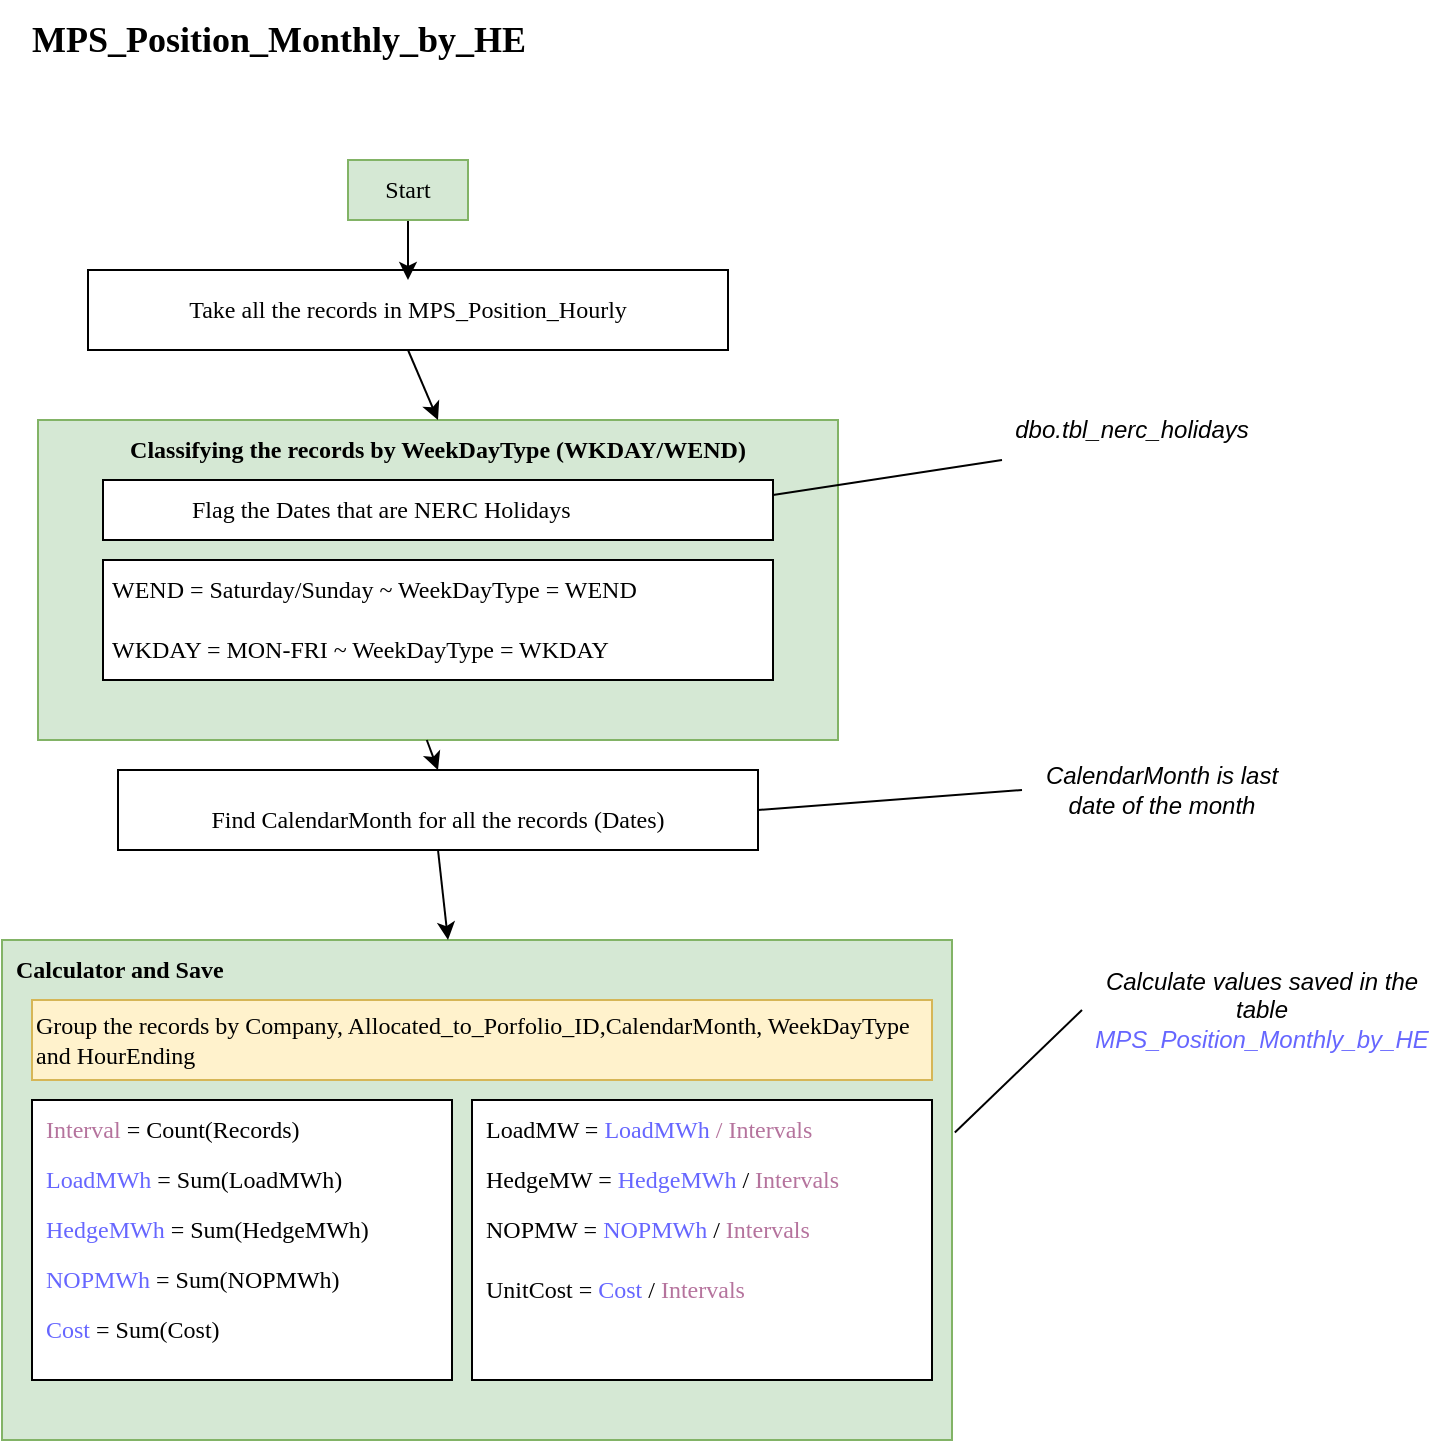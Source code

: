 <mxfile version="21.2.8" type="device">
  <diagram name="Page-1" id="DqYdqIHLVvzigj7PDzWB">
    <mxGraphModel dx="1418" dy="933" grid="1" gridSize="10" guides="1" tooltips="1" connect="1" arrows="1" fold="1" page="1" pageScale="1" pageWidth="850" pageHeight="1100" math="0" shadow="0">
      <root>
        <mxCell id="0" />
        <mxCell id="1" parent="0" />
        <mxCell id="dko17-Tdbkg7i2IKRmGb-18" value="" style="rounded=0;whiteSpace=wrap;html=1;" parent="1" vertex="1">
          <mxGeometry x="93" y="275" width="320" height="40" as="geometry" />
        </mxCell>
        <mxCell id="dko17-Tdbkg7i2IKRmGb-17" value="" style="rounded=0;whiteSpace=wrap;html=1;" parent="1" vertex="1">
          <mxGeometry x="108" y="525" width="320" height="40" as="geometry" />
        </mxCell>
        <mxCell id="dko17-Tdbkg7i2IKRmGb-2" value="MPS_Position_Monthly_by_HE" style="text;html=1;strokeColor=none;fillColor=none;align=center;verticalAlign=middle;whiteSpace=wrap;rounded=0;fontFamily=Verdana;fontStyle=1;fontSize=18;" parent="1" vertex="1">
          <mxGeometry x="90" y="140" width="197" height="40" as="geometry" />
        </mxCell>
        <mxCell id="WouUt7Gk67eAncs3ILIO-1" style="edgeStyle=orthogonalEdgeStyle;rounded=0;orthogonalLoop=1;jettySize=auto;html=1;entryX=0.5;entryY=0;entryDx=0;entryDy=0;" edge="1" parent="1" source="dko17-Tdbkg7i2IKRmGb-3" target="dko17-Tdbkg7i2IKRmGb-4">
          <mxGeometry relative="1" as="geometry" />
        </mxCell>
        <mxCell id="dko17-Tdbkg7i2IKRmGb-3" value="Start" style="text;html=1;strokeColor=#82b366;fillColor=#d5e8d4;align=center;verticalAlign=middle;whiteSpace=wrap;rounded=0;fontFamily=Verdana;" parent="1" vertex="1">
          <mxGeometry x="223" y="220" width="60" height="30" as="geometry" />
        </mxCell>
        <mxCell id="dko17-Tdbkg7i2IKRmGb-4" value="Take all the records in MPS_Position_Hourly" style="text;html=1;strokeColor=none;fillColor=none;align=center;verticalAlign=middle;whiteSpace=wrap;rounded=0;fontFamily=Verdana;" parent="1" vertex="1">
          <mxGeometry x="113" y="280" width="280" height="30" as="geometry" />
        </mxCell>
        <mxCell id="dko17-Tdbkg7i2IKRmGb-7" value="" style="rounded=0;whiteSpace=wrap;html=1;fillColor=#d5e8d4;strokeColor=#82b366;fontFamily=Verdana;" parent="1" vertex="1">
          <mxGeometry x="68" y="350" width="400" height="160" as="geometry" />
        </mxCell>
        <mxCell id="dko17-Tdbkg7i2IKRmGb-6" value="Classifying the records by WeekDayType (WKDAY/WEND)" style="text;html=1;align=center;verticalAlign=middle;whiteSpace=wrap;rounded=0;fontFamily=Verdana;fontStyle=1" parent="1" vertex="1">
          <mxGeometry x="68" y="350" width="400" height="30" as="geometry" />
        </mxCell>
        <mxCell id="dko17-Tdbkg7i2IKRmGb-8" value="" style="rounded=0;whiteSpace=wrap;html=1;fontFamily=Verdana;" parent="1" vertex="1">
          <mxGeometry x="100.5" y="380" width="335" height="30" as="geometry" />
        </mxCell>
        <mxCell id="dko17-Tdbkg7i2IKRmGb-9" value="Flag the Dates that are NERC Holidays" style="text;html=1;strokeColor=none;fillColor=none;align=left;verticalAlign=middle;whiteSpace=wrap;rounded=0;fontFamily=Verdana;" parent="1" vertex="1">
          <mxGeometry x="143" y="380" width="250" height="30" as="geometry" />
        </mxCell>
        <mxCell id="dko17-Tdbkg7i2IKRmGb-12" value="" style="rounded=0;whiteSpace=wrap;html=1;fontFamily=Verdana;" parent="1" vertex="1">
          <mxGeometry x="100.5" y="420" width="335" height="60" as="geometry" />
        </mxCell>
        <mxCell id="dko17-Tdbkg7i2IKRmGb-10" value="WEND = Saturday/Sunday ~ WeekDayType = WEND" style="text;html=1;strokeColor=none;fillColor=none;align=left;verticalAlign=middle;whiteSpace=wrap;rounded=0;fontFamily=Verdana;" parent="1" vertex="1">
          <mxGeometry x="103" y="420" width="330" height="30" as="geometry" />
        </mxCell>
        <mxCell id="dko17-Tdbkg7i2IKRmGb-13" value="WKDAY = MON-FRI ~ WeekDayType = WKDAY" style="text;html=1;strokeColor=none;fillColor=none;align=left;verticalAlign=middle;whiteSpace=wrap;rounded=0;fontFamily=Verdana;" parent="1" vertex="1">
          <mxGeometry x="103" y="450" width="335" height="30" as="geometry" />
        </mxCell>
        <mxCell id="dko17-Tdbkg7i2IKRmGb-14" value="Find CalendarMonth for all the records (Dates)" style="text;html=1;strokeColor=none;fillColor=none;align=center;verticalAlign=middle;whiteSpace=wrap;rounded=0;fontFamily=Verdana;" parent="1" vertex="1">
          <mxGeometry x="128" y="535" width="280" height="30" as="geometry" />
        </mxCell>
        <mxCell id="dko17-Tdbkg7i2IKRmGb-15" value="" style="rounded=0;whiteSpace=wrap;html=1;fillColor=#d5e8d4;strokeColor=#82b366;" parent="1" vertex="1">
          <mxGeometry x="50" y="610" width="475" height="250" as="geometry" />
        </mxCell>
        <mxCell id="dko17-Tdbkg7i2IKRmGb-16" value="Calculator and Save" style="text;html=1;strokeColor=none;fillColor=none;align=left;verticalAlign=middle;whiteSpace=wrap;rounded=0;fontFamily=Verdana;fontStyle=1" parent="1" vertex="1">
          <mxGeometry x="55" y="610" width="280" height="30" as="geometry" />
        </mxCell>
        <mxCell id="dko17-Tdbkg7i2IKRmGb-20" value="" style="endArrow=classic;html=1;rounded=0;exitX=0.486;exitY=1;exitDx=0;exitDy=0;exitPerimeter=0;entryX=0.5;entryY=0;entryDx=0;entryDy=0;" parent="1" source="dko17-Tdbkg7i2IKRmGb-7" target="dko17-Tdbkg7i2IKRmGb-17" edge="1">
          <mxGeometry width="50" height="50" relative="1" as="geometry">
            <mxPoint x="303" y="620" as="sourcePoint" />
            <mxPoint x="353" y="570" as="targetPoint" />
          </mxGeometry>
        </mxCell>
        <mxCell id="dko17-Tdbkg7i2IKRmGb-21" value="" style="endArrow=classic;html=1;rounded=0;exitX=0.5;exitY=1;exitDx=0;exitDy=0;" parent="1" source="dko17-Tdbkg7i2IKRmGb-17" edge="1">
          <mxGeometry width="50" height="50" relative="1" as="geometry">
            <mxPoint x="272" y="520" as="sourcePoint" />
            <mxPoint x="273" y="610" as="targetPoint" />
          </mxGeometry>
        </mxCell>
        <mxCell id="dko17-Tdbkg7i2IKRmGb-22" value="" style="endArrow=classic;html=1;rounded=0;exitX=0.5;exitY=1;exitDx=0;exitDy=0;entryX=0.5;entryY=0;entryDx=0;entryDy=0;" parent="1" source="dko17-Tdbkg7i2IKRmGb-18" target="dko17-Tdbkg7i2IKRmGb-6" edge="1">
          <mxGeometry width="50" height="50" relative="1" as="geometry">
            <mxPoint x="303" y="340" as="sourcePoint" />
            <mxPoint x="353" y="290" as="targetPoint" />
          </mxGeometry>
        </mxCell>
        <mxCell id="dko17-Tdbkg7i2IKRmGb-25" value="Group the records by Company, Allocated_to_Porfolio_ID,CalendarMonth, WeekDayType and HourEnding" style="text;html=1;strokeColor=#d6b656;fillColor=#fff2cc;align=left;verticalAlign=middle;whiteSpace=wrap;rounded=0;fontFamily=Verdana;" parent="1" vertex="1">
          <mxGeometry x="65" y="640" width="450" height="40" as="geometry" />
        </mxCell>
        <mxCell id="dko17-Tdbkg7i2IKRmGb-31" value="" style="group;fontStyle=1" parent="1" vertex="1" connectable="0">
          <mxGeometry x="65" y="690" width="210" height="140" as="geometry" />
        </mxCell>
        <mxCell id="dko17-Tdbkg7i2IKRmGb-23" value="" style="rounded=0;whiteSpace=wrap;html=1;" parent="dko17-Tdbkg7i2IKRmGb-31" vertex="1">
          <mxGeometry width="210" height="140" as="geometry" />
        </mxCell>
        <mxCell id="dko17-Tdbkg7i2IKRmGb-26" value="&lt;font color=&quot;#b5739d&quot;&gt;Interval&lt;/font&gt; = Count(Records)" style="text;html=1;strokeColor=none;fillColor=none;align=left;verticalAlign=middle;whiteSpace=wrap;rounded=0;fontFamily=Verdana;" parent="dko17-Tdbkg7i2IKRmGb-31" vertex="1">
          <mxGeometry x="5" width="190" height="30" as="geometry" />
        </mxCell>
        <mxCell id="dko17-Tdbkg7i2IKRmGb-27" value="&lt;font color=&quot;#6666ff&quot;&gt;LoadMWh&lt;/font&gt; = Sum(LoadMWh)" style="text;html=1;strokeColor=none;fillColor=none;align=left;verticalAlign=middle;whiteSpace=wrap;rounded=0;fontFamily=Verdana;" parent="dko17-Tdbkg7i2IKRmGb-31" vertex="1">
          <mxGeometry x="5" y="25" width="190" height="30" as="geometry" />
        </mxCell>
        <mxCell id="dko17-Tdbkg7i2IKRmGb-28" value="&lt;font color=&quot;#6666ff&quot;&gt;HedgeMWh&lt;/font&gt; = Sum(HedgeMWh)" style="text;html=1;strokeColor=none;fillColor=none;align=left;verticalAlign=middle;whiteSpace=wrap;rounded=0;fontFamily=Verdana;" parent="dko17-Tdbkg7i2IKRmGb-31" vertex="1">
          <mxGeometry x="5" y="50" width="205" height="30" as="geometry" />
        </mxCell>
        <mxCell id="dko17-Tdbkg7i2IKRmGb-29" value="&lt;font color=&quot;#6666ff&quot;&gt;NOPMWh&lt;/font&gt; = Sum(NOPMWh)" style="text;html=1;strokeColor=none;fillColor=none;align=left;verticalAlign=middle;whiteSpace=wrap;rounded=0;fontFamily=Verdana;" parent="dko17-Tdbkg7i2IKRmGb-31" vertex="1">
          <mxGeometry x="5" y="75" width="205" height="30" as="geometry" />
        </mxCell>
        <mxCell id="dko17-Tdbkg7i2IKRmGb-30" value="&lt;font color=&quot;#6666ff&quot;&gt;Cost &lt;/font&gt;= Sum(Cost)" style="text;html=1;strokeColor=none;fillColor=none;align=left;verticalAlign=middle;whiteSpace=wrap;rounded=0;fontFamily=Verdana;" parent="dko17-Tdbkg7i2IKRmGb-31" vertex="1">
          <mxGeometry x="5" y="100" width="205" height="30" as="geometry" />
        </mxCell>
        <mxCell id="dko17-Tdbkg7i2IKRmGb-32" value="" style="group;fontStyle=1" parent="1" vertex="1" connectable="0">
          <mxGeometry x="285" y="690" width="230" height="140" as="geometry" />
        </mxCell>
        <mxCell id="dko17-Tdbkg7i2IKRmGb-33" value="" style="rounded=0;whiteSpace=wrap;html=1;" parent="dko17-Tdbkg7i2IKRmGb-32" vertex="1">
          <mxGeometry width="230" height="140" as="geometry" />
        </mxCell>
        <mxCell id="dko17-Tdbkg7i2IKRmGb-34" value="LoadMW = &lt;font color=&quot;#6666ff&quot;&gt;LoadMWh &lt;/font&gt;&lt;font color=&quot;#b5739d&quot;&gt;/ Intervals&lt;/font&gt;" style="text;html=1;strokeColor=none;fillColor=none;align=left;verticalAlign=middle;whiteSpace=wrap;rounded=0;fontFamily=Verdana;" parent="dko17-Tdbkg7i2IKRmGb-32" vertex="1">
          <mxGeometry x="5.476" width="208.095" height="30" as="geometry" />
        </mxCell>
        <mxCell id="dko17-Tdbkg7i2IKRmGb-35" value="HedgeMW = &lt;font color=&quot;#6666ff&quot;&gt;HedgeMWh &lt;/font&gt;/ &lt;font color=&quot;#b5739d&quot;&gt;Intervals&lt;/font&gt;" style="text;html=1;strokeColor=none;fillColor=none;align=left;verticalAlign=middle;whiteSpace=wrap;rounded=0;fontFamily=Verdana;" parent="dko17-Tdbkg7i2IKRmGb-32" vertex="1">
          <mxGeometry x="5.48" y="25" width="224.52" height="30" as="geometry" />
        </mxCell>
        <mxCell id="dko17-Tdbkg7i2IKRmGb-36" value="NOPMW =&amp;nbsp;&lt;font color=&quot;#6666ff&quot;&gt;NOPMWh &lt;/font&gt;/ &lt;font color=&quot;#b5739d&quot;&gt;Intervals&lt;/font&gt;" style="text;html=1;strokeColor=none;fillColor=none;align=left;verticalAlign=middle;whiteSpace=wrap;rounded=0;fontFamily=Verdana;" parent="dko17-Tdbkg7i2IKRmGb-32" vertex="1">
          <mxGeometry x="5.476" y="50" width="224.524" height="30" as="geometry" />
        </mxCell>
        <mxCell id="dko17-Tdbkg7i2IKRmGb-38" value="UnitCost = &lt;font color=&quot;#6666ff&quot;&gt;Cost &lt;/font&gt;/ &lt;font color=&quot;#b5739d&quot;&gt;Intervals&lt;/font&gt;" style="text;html=1;strokeColor=none;fillColor=none;align=left;verticalAlign=middle;whiteSpace=wrap;rounded=0;fontFamily=Verdana;" parent="dko17-Tdbkg7i2IKRmGb-32" vertex="1">
          <mxGeometry x="5.476" y="80" width="224.524" height="30" as="geometry" />
        </mxCell>
        <mxCell id="WouUt7Gk67eAncs3ILIO-2" value="dbo.tbl_nerc_holidays" style="text;html=1;strokeColor=none;fillColor=none;align=center;verticalAlign=middle;whiteSpace=wrap;rounded=0;fontStyle=2" vertex="1" parent="1">
          <mxGeometry x="550" y="340" width="130" height="30" as="geometry" />
        </mxCell>
        <mxCell id="WouUt7Gk67eAncs3ILIO-4" value="CalendarMonth is last date of the month" style="text;html=1;strokeColor=none;fillColor=none;align=center;verticalAlign=middle;whiteSpace=wrap;rounded=0;fontStyle=2" vertex="1" parent="1">
          <mxGeometry x="560" y="520" width="140" height="30" as="geometry" />
        </mxCell>
        <mxCell id="WouUt7Gk67eAncs3ILIO-5" value="Calculate values saved in the table &lt;font color=&quot;#6666ff&quot;&gt;MPS_Position_Monthly_by_HE&lt;/font&gt;" style="text;html=1;strokeColor=none;fillColor=none;align=center;verticalAlign=middle;whiteSpace=wrap;rounded=0;fontStyle=2" vertex="1" parent="1">
          <mxGeometry x="590" y="620" width="180" height="50" as="geometry" />
        </mxCell>
        <mxCell id="WouUt7Gk67eAncs3ILIO-6" value="" style="endArrow=none;html=1;rounded=0;exitX=1;exitY=0.5;exitDx=0;exitDy=0;entryX=0;entryY=0.5;entryDx=0;entryDy=0;" edge="1" parent="1" source="dko17-Tdbkg7i2IKRmGb-17" target="WouUt7Gk67eAncs3ILIO-4">
          <mxGeometry width="50" height="50" relative="1" as="geometry">
            <mxPoint x="220" y="390" as="sourcePoint" />
            <mxPoint x="270" y="340" as="targetPoint" />
            <Array as="points" />
          </mxGeometry>
        </mxCell>
        <mxCell id="WouUt7Gk67eAncs3ILIO-8" value="" style="endArrow=none;html=1;rounded=0;entryX=0;entryY=1;entryDx=0;entryDy=0;exitX=1;exitY=0.25;exitDx=0;exitDy=0;" edge="1" parent="1" source="dko17-Tdbkg7i2IKRmGb-8" target="WouUt7Gk67eAncs3ILIO-2">
          <mxGeometry width="50" height="50" relative="1" as="geometry">
            <mxPoint x="220" y="220" as="sourcePoint" />
            <mxPoint x="270" y="170" as="targetPoint" />
          </mxGeometry>
        </mxCell>
        <mxCell id="WouUt7Gk67eAncs3ILIO-9" value="" style="endArrow=none;html=1;rounded=0;exitX=1.003;exitY=0.385;exitDx=0;exitDy=0;exitPerimeter=0;entryX=0;entryY=0.5;entryDx=0;entryDy=0;" edge="1" parent="1" source="dko17-Tdbkg7i2IKRmGb-15" target="WouUt7Gk67eAncs3ILIO-5">
          <mxGeometry width="50" height="50" relative="1" as="geometry">
            <mxPoint x="430" y="660" as="sourcePoint" />
            <mxPoint x="680" y="680" as="targetPoint" />
          </mxGeometry>
        </mxCell>
      </root>
    </mxGraphModel>
  </diagram>
</mxfile>
